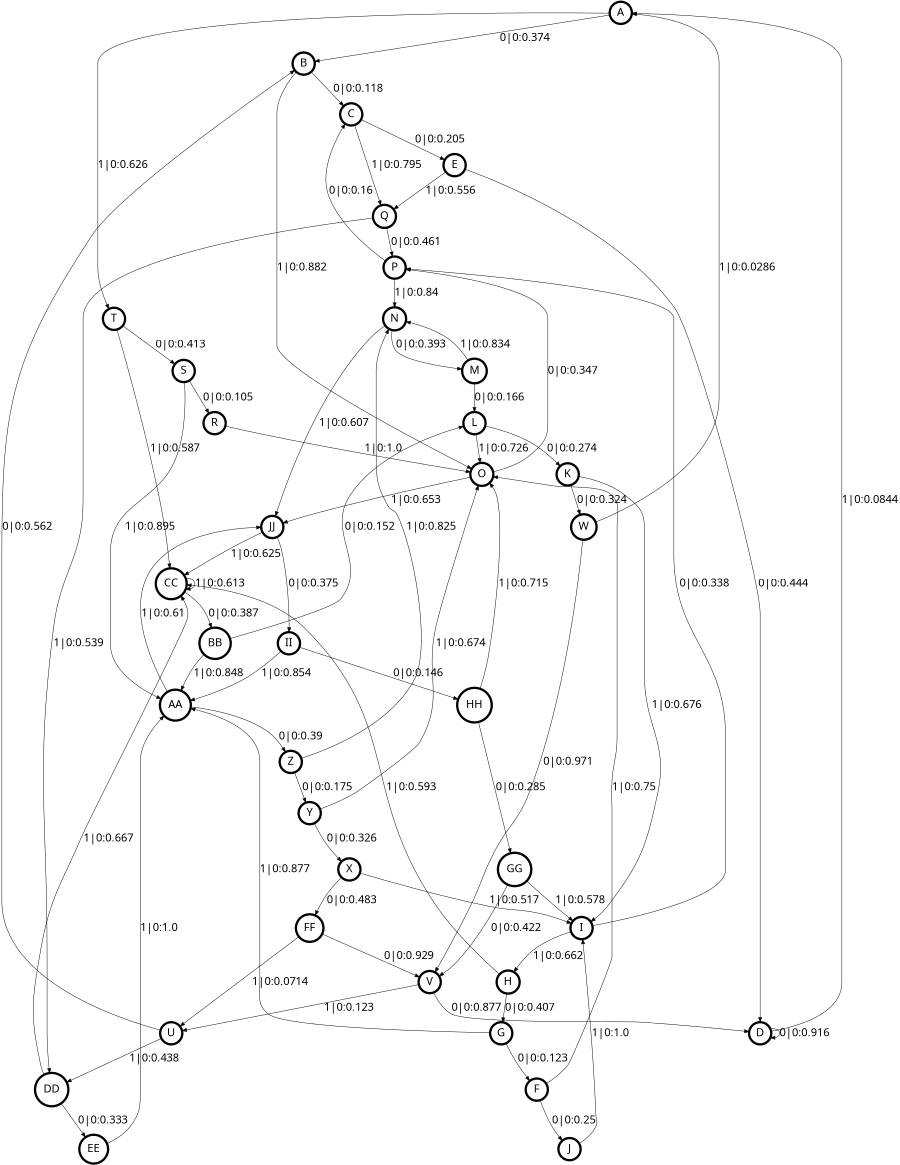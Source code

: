 digraph  {
size = "6,8.5";
ratio = "fill";
node
[shape = circle];
node [fontsize = 24];
node [penwidth = 5];
edge [fontsize = 24];
node [fontname = "CMU Serif Roman"];
graph [fontname = "CMU Serif Roman"];
edge [fontname = "CMU Serif Roman"];
A -> B [label = "0|0:0.374\l"];
A -> T [label = "1|0:0.626\l"];
B -> C [label = "0|0:0.118\l"];
B -> O [label = "1|0:0.882\l"];
C -> E [label = "0|0:0.205\l"];
C -> Q [label = "1|0:0.795\l"];
D -> A [label = "1|0:0.0844\l"];
D -> D [label = "0|0:0.916\l"];
E -> D [label = "0|0:0.444\l"];
E -> Q [label = "1|0:0.556\l"];
F -> J [label = "0|0:0.25\l"];
F -> O [label = "1|0:0.75\l"];
G -> F [label = "0|0:0.123\l"];
G -> AA [label = "1|0:0.877\l"];
H -> G [label = "0|0:0.407\l"];
H -> CC [label = "1|0:0.593\l"];
I -> H [label = "1|0:0.662\l"];
I -> P [label = "0|0:0.338\l"];
J -> I [label = "1|0:1.0\l"];
K -> I [label = "1|0:0.676\l"];
K -> W [label = "0|0:0.324\l"];
L -> K [label = "0|0:0.274\l"];
L -> O [label = "1|0:0.726\l"];
M -> L [label = "0|0:0.166\l"];
M -> N [label = "1|0:0.834\l"];
N -> M [label = "0|0:0.393\l"];
N -> JJ [label = "1|0:0.607\l"];
O -> P [label = "0|0:0.347\l"];
O -> JJ [label = "1|0:0.653\l"];
P -> C [label = "0|0:0.16\l"];
P -> N [label = "1|0:0.84\l"];
Q -> P [label = "0|0:0.461\l"];
Q -> DD [label = "1|0:0.539\l"];
R -> O [label = "1|0:1.0\l"];
S -> R [label = "0|0:0.105\l"];
S -> AA [label = "1|0:0.895\l"];
T -> S [label = "0|0:0.413\l"];
T -> CC [label = "1|0:0.587\l"];
U -> B [label = "0|0:0.562\l"];
U -> DD [label = "1|0:0.438\l"];
V -> D [label = "0|0:0.877\l"];
V -> U [label = "1|0:0.123\l"];
W -> A [label = "1|0:0.0286\l"];
W -> V [label = "0|0:0.971\l"];
X -> I [label = "1|0:0.517\l"];
X -> FF [label = "0|0:0.483\l"];
Y -> O [label = "1|0:0.674\l"];
Y -> X [label = "0|0:0.326\l"];
Z -> N [label = "1|0:0.825\l"];
Z -> Y [label = "0|0:0.175\l"];
AA -> Z [label = "0|0:0.39\l"];
AA -> JJ [label = "1|0:0.61\l"];
BB -> L [label = "0|0:0.152\l"];
BB -> AA [label = "1|0:0.848\l"];
CC -> BB [label = "0|0:0.387\l"];
CC -> CC [label = "1|0:0.613\l"];
DD -> CC [label = "1|0:0.667\l"];
DD -> EE [label = "0|0:0.333\l"];
EE -> AA [label = "1|0:1.0\l"];
FF -> U [label = "1|0:0.0714\l"];
FF -> V [label = "0|0:0.929\l"];
GG -> I [label = "1|0:0.578\l"];
GG -> V [label = "0|0:0.422\l"];
HH -> O [label = "1|0:0.715\l"];
HH -> GG [label = "0|0:0.285\l"];
II -> AA [label = "1|0:0.854\l"];
II -> HH [label = "0|0:0.146\l"];
JJ -> CC [label = "1|0:0.625\l"];
JJ -> II [label = "0|0:0.375\l"];
}